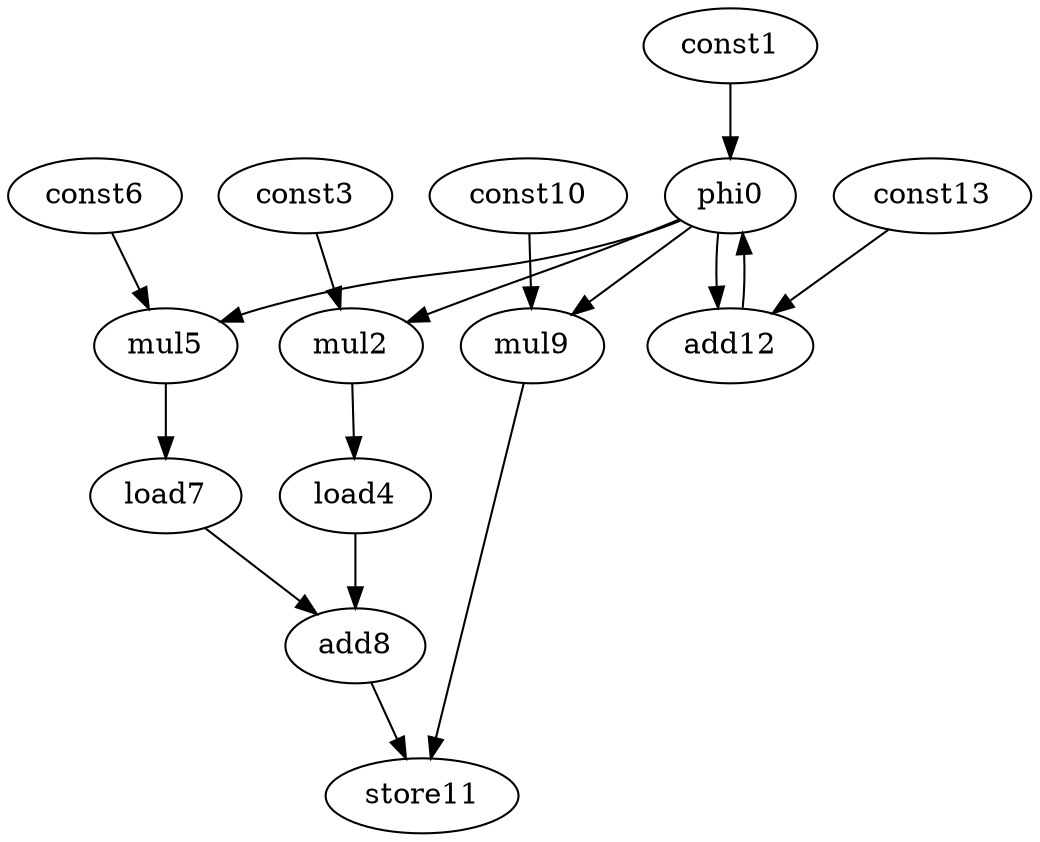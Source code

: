 digraph G {
phi0[opcode=phi];
const1[opcode=const];
mul2[opcode=mul];
const3[opcode=const];
load4[opcode=load];
mul5[opcode=mul];
const6[opcode=const];
load7[opcode=load];
add8[opcode=add];
mul9[opcode=mul];
const10[opcode=const];
store11[opcode=store];
add12[opcode=add];
const13[opcode=const];
phi0->mul2[operand=1]; //phi->gep_mul
phi0->mul5[operand=1]; //phi->gep_mul
phi0->mul9[operand=1]; //phi->gep_mul
phi0->add12[operand=0]; //phi->add
load4->add8[operand=1]; //load->add
load7->add8[operand=0]; //load->add
add8->store11[operand=0]; //add->store
add12->phi0[operand=1]; //add->phi
const1->phi0[operand=0]; //const->phi
const3->mul2[operand=0]; //gep_const->gep_mul
mul2->load4[operand=0]; //gep_mul->load
const6->mul5[operand=0]; //gep_const->gep_mul
mul5->load7[operand=0]; //gep_mul->load
const10->mul9[operand=0]; //gep_const->gep_mul
mul9->store11[operand=1]; //gep_mul->store
const13->add12[operand=1]; //const->add
}
